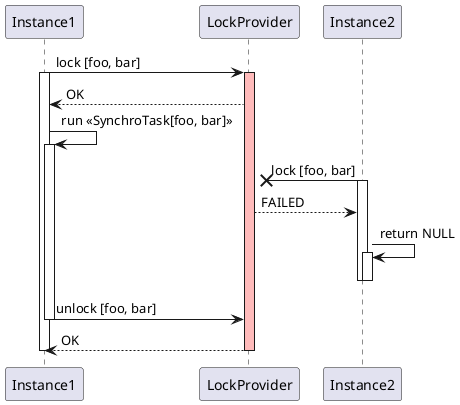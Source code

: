 @startuml

Instance1 -> LockProvider ++ #FFBBBB : lock [foo, bar]
activate Instance1
LockProvider --> Instance1 : OK
Instance1 -> Instance1 ++: run <<SynchroTask[foo, bar]>>

Instance2 ->x LockProvider: lock [foo, bar]
activate Instance2
LockProvider --> Instance2 : FAILED
Instance2 -> Instance2 ++ : return NULL
deactivate Instance2
deactivate Instance2

Instance1 -> LockProvider -- : unlock [foo, bar]
LockProvider --> Instance1 -- : OK
deactivate Instance1

@enduml